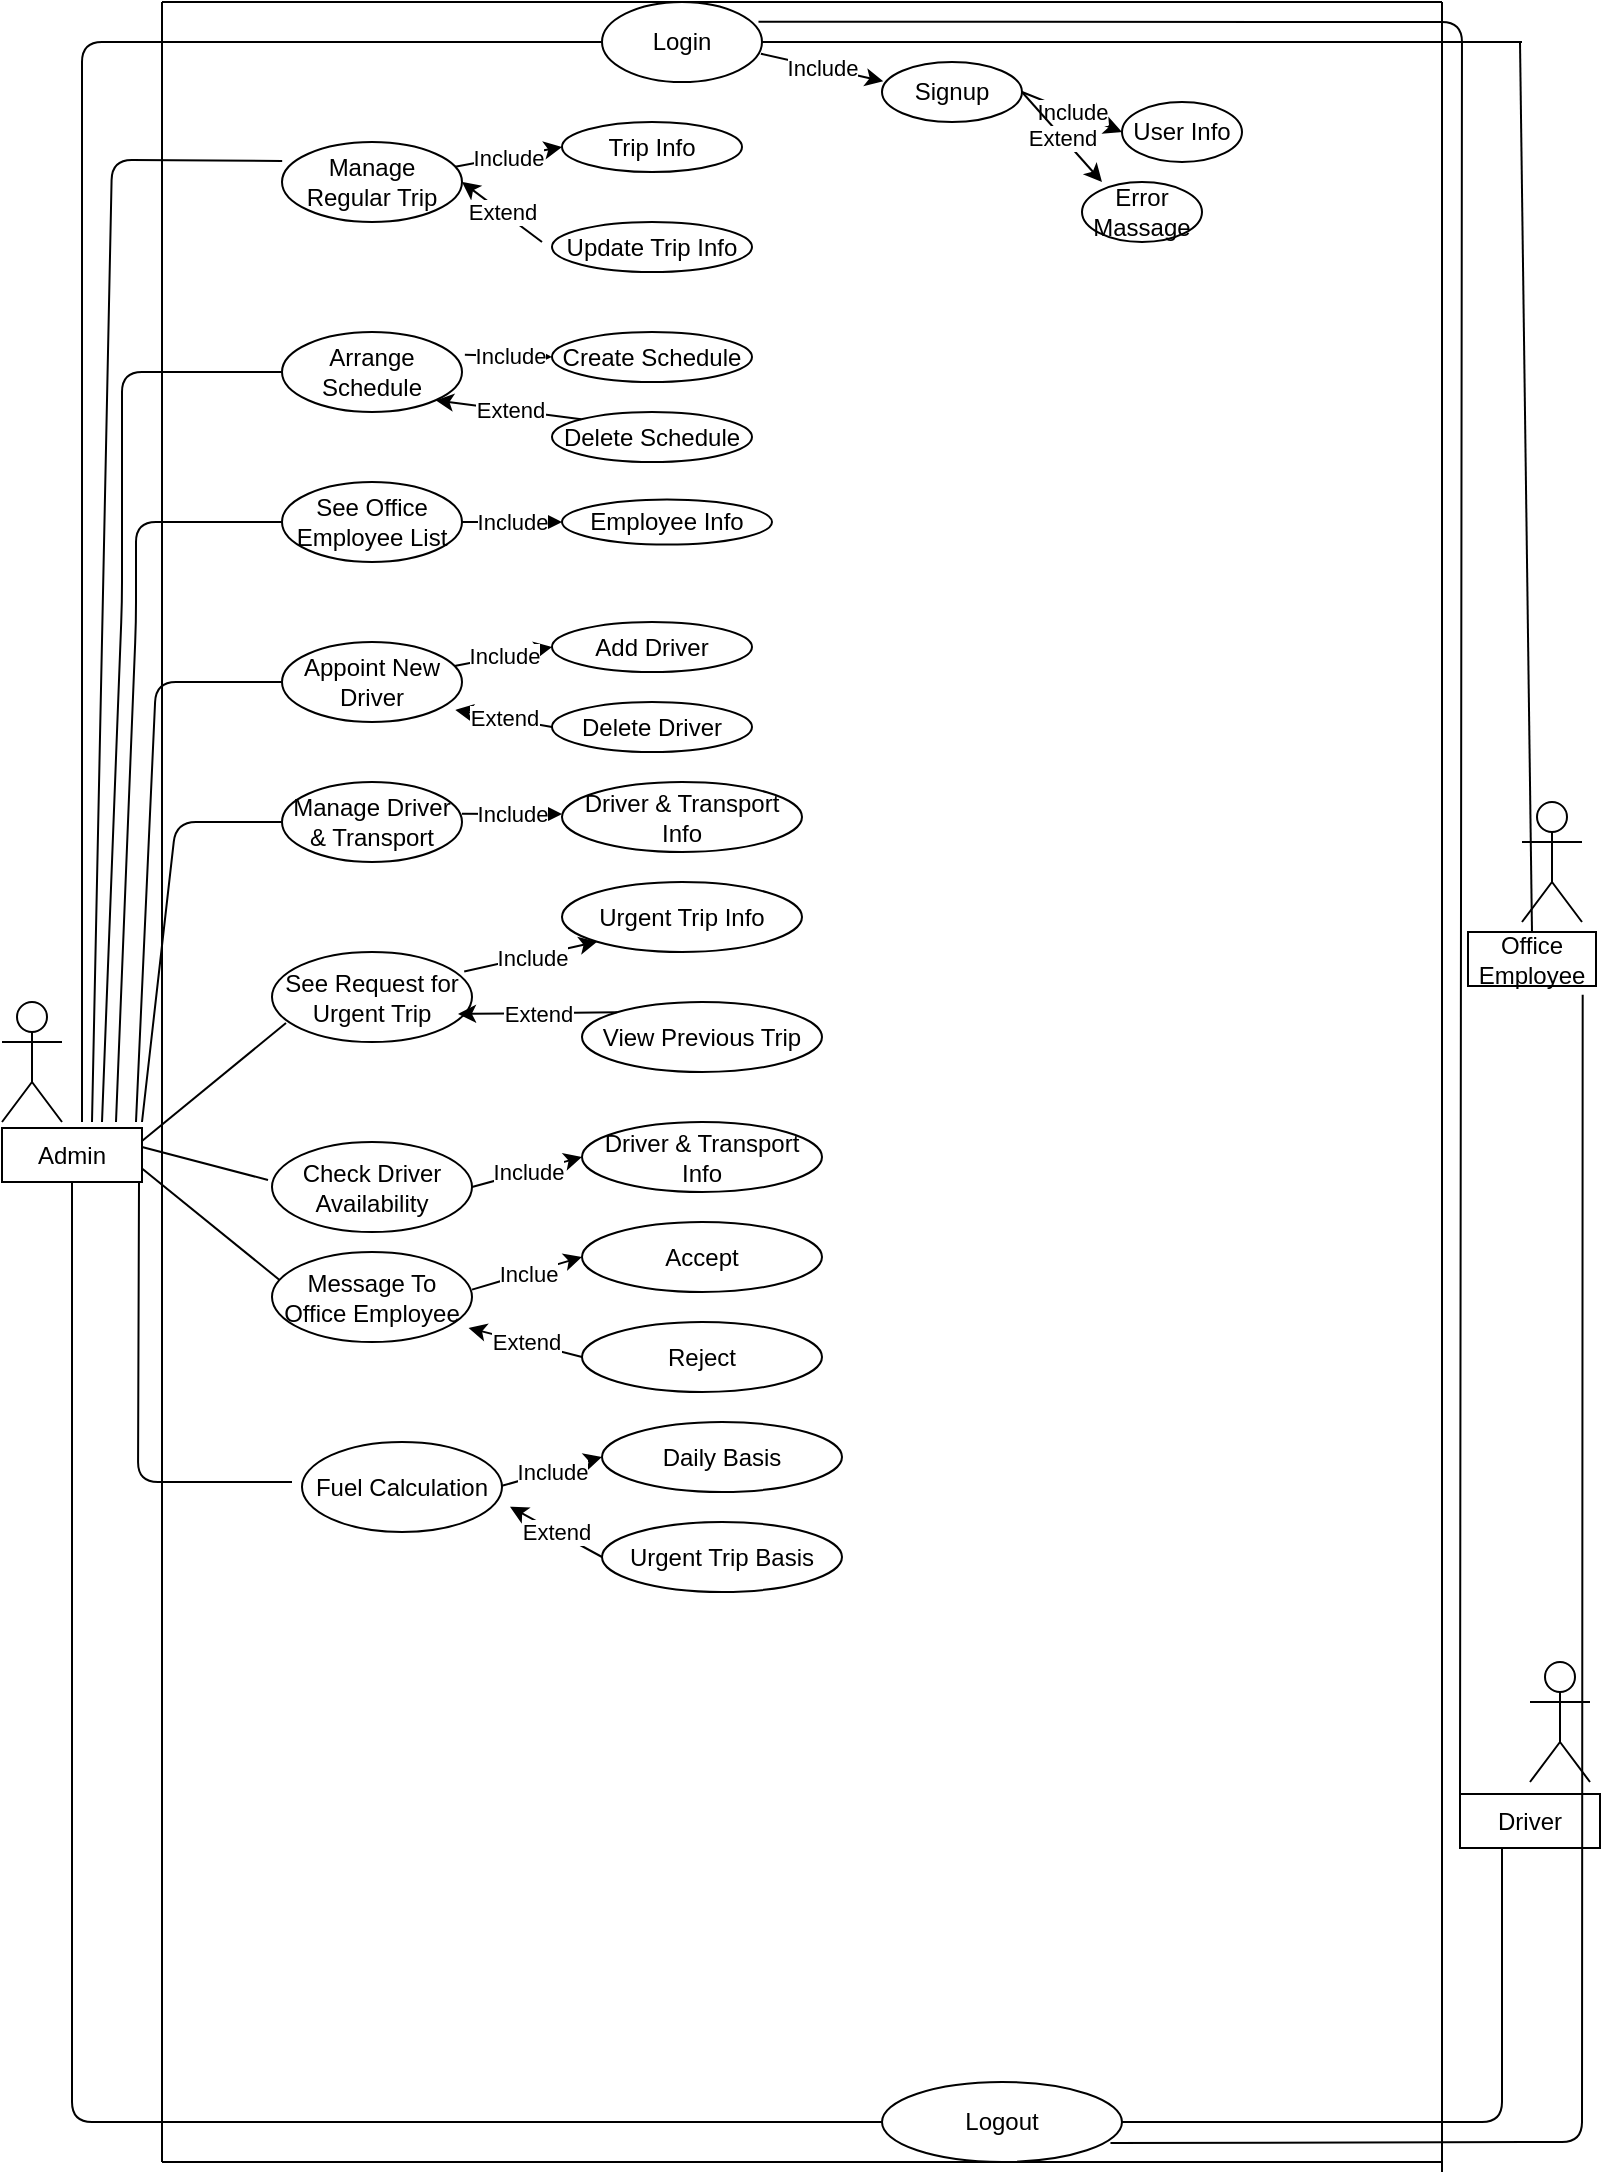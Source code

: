 <mxfile version="14.9.5" type="github">
  <diagram id="_Hke5c7gtm3ifdNGaI75" name="Page-1">
    <mxGraphModel dx="394" dy="681" grid="1" gridSize="10" guides="1" tooltips="1" connect="1" arrows="1" fold="1" page="1" pageScale="1" pageWidth="827" pageHeight="1169" math="0" shadow="0">
      <root>
        <mxCell id="0" />
        <mxCell id="1" parent="0" />
        <mxCell id="LA62-pf56U3Ix_v_cgrx-1" value="" style="shape=umlActor;verticalLabelPosition=bottom;verticalAlign=top;html=1;outlineConnect=0;" vertex="1" parent="1">
          <mxGeometry x="840" y="540" width="30" height="60" as="geometry" />
        </mxCell>
        <mxCell id="LA62-pf56U3Ix_v_cgrx-2" value="" style="shape=umlActor;verticalLabelPosition=bottom;verticalAlign=top;html=1;outlineConnect=0;" vertex="1" parent="1">
          <mxGeometry x="1600" y="440" width="30" height="60" as="geometry" />
        </mxCell>
        <mxCell id="LA62-pf56U3Ix_v_cgrx-3" value="" style="shape=umlActor;verticalLabelPosition=bottom;verticalAlign=top;html=1;outlineConnect=0;" vertex="1" parent="1">
          <mxGeometry x="1604" y="870" width="30" height="60" as="geometry" />
        </mxCell>
        <mxCell id="LA62-pf56U3Ix_v_cgrx-4" value="" style="endArrow=none;html=1;" edge="1" parent="1">
          <mxGeometry width="50" height="50" relative="1" as="geometry">
            <mxPoint x="920" y="1120" as="sourcePoint" />
            <mxPoint x="920" y="40" as="targetPoint" />
          </mxGeometry>
        </mxCell>
        <mxCell id="LA62-pf56U3Ix_v_cgrx-5" value="" style="endArrow=none;html=1;" edge="1" parent="1">
          <mxGeometry width="50" height="50" relative="1" as="geometry">
            <mxPoint x="920" y="40" as="sourcePoint" />
            <mxPoint x="1560" y="40" as="targetPoint" />
          </mxGeometry>
        </mxCell>
        <mxCell id="LA62-pf56U3Ix_v_cgrx-7" value="" style="endArrow=none;html=1;" edge="1" parent="1">
          <mxGeometry width="50" height="50" relative="1" as="geometry">
            <mxPoint x="920" y="1120" as="sourcePoint" />
            <mxPoint x="1560" y="1120" as="targetPoint" />
          </mxGeometry>
        </mxCell>
        <mxCell id="LA62-pf56U3Ix_v_cgrx-8" value="" style="endArrow=none;html=1;" edge="1" parent="1">
          <mxGeometry width="50" height="50" relative="1" as="geometry">
            <mxPoint x="1560" y="1125" as="sourcePoint" />
            <mxPoint x="1560" y="40" as="targetPoint" />
          </mxGeometry>
        </mxCell>
        <mxCell id="LA62-pf56U3Ix_v_cgrx-11" value="Admin" style="rounded=0;whiteSpace=wrap;html=1;" vertex="1" parent="1">
          <mxGeometry x="840" y="603" width="70" height="27" as="geometry" />
        </mxCell>
        <mxCell id="LA62-pf56U3Ix_v_cgrx-12" value="Office Employee" style="rounded=0;whiteSpace=wrap;html=1;" vertex="1" parent="1">
          <mxGeometry x="1573" y="505" width="64" height="27" as="geometry" />
        </mxCell>
        <mxCell id="LA62-pf56U3Ix_v_cgrx-13" value="Driver" style="rounded=0;whiteSpace=wrap;html=1;" vertex="1" parent="1">
          <mxGeometry x="1569" y="936" width="70" height="27" as="geometry" />
        </mxCell>
        <mxCell id="LA62-pf56U3Ix_v_cgrx-15" value="" style="endArrow=none;html=1;" edge="1" parent="1">
          <mxGeometry width="50" height="50" relative="1" as="geometry">
            <mxPoint x="1400" y="1100" as="sourcePoint" />
            <mxPoint x="1590" y="963" as="targetPoint" />
            <Array as="points">
              <mxPoint x="1590" y="1100" />
            </Array>
          </mxGeometry>
        </mxCell>
        <mxCell id="LA62-pf56U3Ix_v_cgrx-16" value="Logout" style="ellipse;whiteSpace=wrap;html=1;" vertex="1" parent="1">
          <mxGeometry x="1280" y="1080" width="120" height="40" as="geometry" />
        </mxCell>
        <mxCell id="LA62-pf56U3Ix_v_cgrx-17" value="" style="endArrow=none;html=1;" edge="1" parent="1" target="LA62-pf56U3Ix_v_cgrx-18">
          <mxGeometry width="50" height="50" relative="1" as="geometry">
            <mxPoint x="880" y="600" as="sourcePoint" />
            <mxPoint x="1200" y="60" as="targetPoint" />
            <Array as="points">
              <mxPoint x="880" y="60" />
            </Array>
          </mxGeometry>
        </mxCell>
        <mxCell id="LA62-pf56U3Ix_v_cgrx-18" value="Login" style="ellipse;whiteSpace=wrap;html=1;" vertex="1" parent="1">
          <mxGeometry x="1140" y="40" width="80" height="40" as="geometry" />
        </mxCell>
        <mxCell id="LA62-pf56U3Ix_v_cgrx-19" value="Signup" style="ellipse;whiteSpace=wrap;html=1;" vertex="1" parent="1">
          <mxGeometry x="1280" y="70" width="70" height="30" as="geometry" />
        </mxCell>
        <mxCell id="LA62-pf56U3Ix_v_cgrx-20" value="User Info" style="ellipse;whiteSpace=wrap;html=1;" vertex="1" parent="1">
          <mxGeometry x="1400" y="90" width="60" height="30" as="geometry" />
        </mxCell>
        <mxCell id="LA62-pf56U3Ix_v_cgrx-24" value="" style="endArrow=classic;html=1;exitX=0.993;exitY=0.646;exitDx=0;exitDy=0;exitPerimeter=0;entryX=0.009;entryY=0.321;entryDx=0;entryDy=0;entryPerimeter=0;" edge="1" parent="1" source="LA62-pf56U3Ix_v_cgrx-18" target="LA62-pf56U3Ix_v_cgrx-19">
          <mxGeometry relative="1" as="geometry">
            <mxPoint x="1230" y="80" as="sourcePoint" />
            <mxPoint x="1280" y="74" as="targetPoint" />
          </mxGeometry>
        </mxCell>
        <mxCell id="LA62-pf56U3Ix_v_cgrx-25" value="Include" style="edgeLabel;resizable=0;html=1;align=center;verticalAlign=middle;" connectable="0" vertex="1" parent="LA62-pf56U3Ix_v_cgrx-24">
          <mxGeometry relative="1" as="geometry" />
        </mxCell>
        <mxCell id="LA62-pf56U3Ix_v_cgrx-34" value="" style="endArrow=classic;html=1;exitX=1;exitY=0.5;exitDx=0;exitDy=0;entryX=0;entryY=0.5;entryDx=0;entryDy=0;" edge="1" parent="1" source="LA62-pf56U3Ix_v_cgrx-19" target="LA62-pf56U3Ix_v_cgrx-20">
          <mxGeometry relative="1" as="geometry">
            <mxPoint x="1360" y="90" as="sourcePoint" />
            <mxPoint x="1390" y="104" as="targetPoint" />
          </mxGeometry>
        </mxCell>
        <mxCell id="LA62-pf56U3Ix_v_cgrx-35" value="Include" style="edgeLabel;resizable=0;html=1;align=center;verticalAlign=middle;" connectable="0" vertex="1" parent="LA62-pf56U3Ix_v_cgrx-34">
          <mxGeometry relative="1" as="geometry" />
        </mxCell>
        <mxCell id="LA62-pf56U3Ix_v_cgrx-36" value="Error Massage" style="ellipse;whiteSpace=wrap;html=1;" vertex="1" parent="1">
          <mxGeometry x="1380" y="130" width="60" height="30" as="geometry" />
        </mxCell>
        <mxCell id="LA62-pf56U3Ix_v_cgrx-37" value="" style="endArrow=classic;html=1;exitX=1;exitY=0.5;exitDx=0;exitDy=0;" edge="1" parent="1" source="LA62-pf56U3Ix_v_cgrx-19">
          <mxGeometry relative="1" as="geometry">
            <mxPoint x="1350" y="85" as="sourcePoint" />
            <mxPoint x="1390" y="130" as="targetPoint" />
          </mxGeometry>
        </mxCell>
        <mxCell id="LA62-pf56U3Ix_v_cgrx-38" value="Extend" style="edgeLabel;resizable=0;html=1;align=center;verticalAlign=middle;" connectable="0" vertex="1" parent="LA62-pf56U3Ix_v_cgrx-37">
          <mxGeometry relative="1" as="geometry" />
        </mxCell>
        <mxCell id="LA62-pf56U3Ix_v_cgrx-39" value="" style="endArrow=none;html=1;exitX=0.5;exitY=0;exitDx=0;exitDy=0;" edge="1" parent="1" source="LA62-pf56U3Ix_v_cgrx-12">
          <mxGeometry width="50" height="50" relative="1" as="geometry">
            <mxPoint x="1580" y="505" as="sourcePoint" />
            <mxPoint x="1599" y="60" as="targetPoint" />
          </mxGeometry>
        </mxCell>
        <mxCell id="LA62-pf56U3Ix_v_cgrx-40" value="" style="endArrow=none;html=1;entryX=1;entryY=0.5;entryDx=0;entryDy=0;" edge="1" parent="1" target="LA62-pf56U3Ix_v_cgrx-18">
          <mxGeometry width="50" height="50" relative="1" as="geometry">
            <mxPoint x="1600" y="60" as="sourcePoint" />
            <mxPoint x="1450" y="130" as="targetPoint" />
          </mxGeometry>
        </mxCell>
        <mxCell id="LA62-pf56U3Ix_v_cgrx-42" value="" style="endArrow=none;html=1;entryX=0.001;entryY=0.237;entryDx=0;entryDy=0;entryPerimeter=0;" edge="1" parent="1" target="LA62-pf56U3Ix_v_cgrx-43">
          <mxGeometry width="50" height="50" relative="1" as="geometry">
            <mxPoint x="885" y="600" as="sourcePoint" />
            <mxPoint x="985" y="100" as="targetPoint" />
            <Array as="points">
              <mxPoint x="895" y="119" />
            </Array>
          </mxGeometry>
        </mxCell>
        <mxCell id="LA62-pf56U3Ix_v_cgrx-43" value="Manage Regular Trip" style="ellipse;whiteSpace=wrap;html=1;" vertex="1" parent="1">
          <mxGeometry x="980" y="110" width="90" height="40" as="geometry" />
        </mxCell>
        <mxCell id="LA62-pf56U3Ix_v_cgrx-44" value="" style="endArrow=none;html=1;entryX=0;entryY=0.5;entryDx=0;entryDy=0;" edge="1" parent="1" target="LA62-pf56U3Ix_v_cgrx-45">
          <mxGeometry width="50" height="50" relative="1" as="geometry">
            <mxPoint x="890.0" y="600" as="sourcePoint" />
            <mxPoint x="970" y="160" as="targetPoint" />
            <Array as="points">
              <mxPoint x="900" y="340" />
              <mxPoint x="900" y="225" />
            </Array>
          </mxGeometry>
        </mxCell>
        <mxCell id="LA62-pf56U3Ix_v_cgrx-45" value="Arrange Schedule" style="ellipse;whiteSpace=wrap;html=1;" vertex="1" parent="1">
          <mxGeometry x="980" y="205" width="90" height="40" as="geometry" />
        </mxCell>
        <mxCell id="LA62-pf56U3Ix_v_cgrx-46" value="Trip Info" style="ellipse;whiteSpace=wrap;html=1;" vertex="1" parent="1">
          <mxGeometry x="1120" y="100" width="90" height="25" as="geometry" />
        </mxCell>
        <mxCell id="LA62-pf56U3Ix_v_cgrx-47" value="Update Trip Info" style="ellipse;whiteSpace=wrap;html=1;" vertex="1" parent="1">
          <mxGeometry x="1115" y="150" width="100" height="25" as="geometry" />
        </mxCell>
        <mxCell id="LA62-pf56U3Ix_v_cgrx-50" value="" style="endArrow=classic;html=1;entryX=0;entryY=0.5;entryDx=0;entryDy=0;" edge="1" parent="1" source="LA62-pf56U3Ix_v_cgrx-43" target="LA62-pf56U3Ix_v_cgrx-46">
          <mxGeometry relative="1" as="geometry">
            <mxPoint x="1070" y="100" as="sourcePoint" />
            <mxPoint x="1120" y="100" as="targetPoint" />
          </mxGeometry>
        </mxCell>
        <mxCell id="LA62-pf56U3Ix_v_cgrx-51" value="Include" style="edgeLabel;resizable=0;html=1;align=center;verticalAlign=middle;" connectable="0" vertex="1" parent="LA62-pf56U3Ix_v_cgrx-50">
          <mxGeometry relative="1" as="geometry" />
        </mxCell>
        <mxCell id="LA62-pf56U3Ix_v_cgrx-55" value="" style="endArrow=classic;html=1;entryX=1;entryY=0.5;entryDx=0;entryDy=0;" edge="1" parent="1" target="LA62-pf56U3Ix_v_cgrx-43">
          <mxGeometry relative="1" as="geometry">
            <mxPoint x="1110" y="160" as="sourcePoint" />
            <mxPoint x="1060" y="110" as="targetPoint" />
          </mxGeometry>
        </mxCell>
        <mxCell id="LA62-pf56U3Ix_v_cgrx-56" value="Extend" style="edgeLabel;resizable=0;html=1;align=center;verticalAlign=middle;" connectable="0" vertex="1" parent="LA62-pf56U3Ix_v_cgrx-55">
          <mxGeometry relative="1" as="geometry" />
        </mxCell>
        <mxCell id="LA62-pf56U3Ix_v_cgrx-57" value="See Office Employee List" style="ellipse;whiteSpace=wrap;html=1;" vertex="1" parent="1">
          <mxGeometry x="980" y="280" width="90" height="40" as="geometry" />
        </mxCell>
        <mxCell id="LA62-pf56U3Ix_v_cgrx-58" value="" style="endArrow=none;html=1;entryX=0;entryY=0.5;entryDx=0;entryDy=0;" edge="1" parent="1" target="LA62-pf56U3Ix_v_cgrx-57">
          <mxGeometry width="50" height="50" relative="1" as="geometry">
            <mxPoint x="897" y="600" as="sourcePoint" />
            <mxPoint x="977.0" y="220" as="targetPoint" />
            <Array as="points">
              <mxPoint x="907" y="350" />
              <mxPoint x="907" y="300" />
            </Array>
          </mxGeometry>
        </mxCell>
        <mxCell id="LA62-pf56U3Ix_v_cgrx-59" value="" style="endArrow=none;html=1;entryX=0.5;entryY=1;entryDx=0;entryDy=0;exitX=0;exitY=0.5;exitDx=0;exitDy=0;" edge="1" parent="1" source="LA62-pf56U3Ix_v_cgrx-16" target="LA62-pf56U3Ix_v_cgrx-11">
          <mxGeometry width="50" height="50" relative="1" as="geometry">
            <mxPoint x="875" y="1100" as="sourcePoint" />
            <mxPoint x="1390" y="670" as="targetPoint" />
            <Array as="points">
              <mxPoint x="875" y="1100" />
            </Array>
          </mxGeometry>
        </mxCell>
        <mxCell id="LA62-pf56U3Ix_v_cgrx-60" value="" style="endArrow=none;html=1;entryX=0.896;entryY=1.163;entryDx=0;entryDy=0;entryPerimeter=0;exitX=0.952;exitY=0.763;exitDx=0;exitDy=0;exitPerimeter=0;" edge="1" parent="1" source="LA62-pf56U3Ix_v_cgrx-16" target="LA62-pf56U3Ix_v_cgrx-12">
          <mxGeometry width="50" height="50" relative="1" as="geometry">
            <mxPoint x="1395" y="1110" as="sourcePoint" />
            <mxPoint x="1390" y="670" as="targetPoint" />
            <Array as="points">
              <mxPoint x="1630" y="1110" />
            </Array>
          </mxGeometry>
        </mxCell>
        <mxCell id="LA62-pf56U3Ix_v_cgrx-61" value="" style="endArrow=none;html=1;exitX=0;exitY=0;exitDx=0;exitDy=0;entryX=0.978;entryY=0.246;entryDx=0;entryDy=0;entryPerimeter=0;" edge="1" parent="1" source="LA62-pf56U3Ix_v_cgrx-13" target="LA62-pf56U3Ix_v_cgrx-18">
          <mxGeometry width="50" height="50" relative="1" as="geometry">
            <mxPoint x="1580" y="930" as="sourcePoint" />
            <mxPoint x="1280" y="280" as="targetPoint" />
            <Array as="points">
              <mxPoint x="1570" y="50" />
            </Array>
          </mxGeometry>
        </mxCell>
        <mxCell id="LA62-pf56U3Ix_v_cgrx-62" value="Create Schedule" style="ellipse;whiteSpace=wrap;html=1;" vertex="1" parent="1">
          <mxGeometry x="1115" y="205" width="100" height="25" as="geometry" />
        </mxCell>
        <mxCell id="LA62-pf56U3Ix_v_cgrx-63" value="Delete Schedule" style="ellipse;whiteSpace=wrap;html=1;" vertex="1" parent="1">
          <mxGeometry x="1115" y="245" width="100" height="25" as="geometry" />
        </mxCell>
        <mxCell id="LA62-pf56U3Ix_v_cgrx-66" value="" style="endArrow=classic;html=1;entryX=0;entryY=0.5;entryDx=0;entryDy=0;exitX=1.016;exitY=0.285;exitDx=0;exitDy=0;exitPerimeter=0;" edge="1" parent="1" source="LA62-pf56U3Ix_v_cgrx-45" target="LA62-pf56U3Ix_v_cgrx-62">
          <mxGeometry relative="1" as="geometry">
            <mxPoint x="1070" y="170" as="sourcePoint" />
            <mxPoint x="1170" y="170" as="targetPoint" />
          </mxGeometry>
        </mxCell>
        <mxCell id="LA62-pf56U3Ix_v_cgrx-67" value="Include" style="edgeLabel;resizable=0;html=1;align=center;verticalAlign=middle;" connectable="0" vertex="1" parent="LA62-pf56U3Ix_v_cgrx-66">
          <mxGeometry relative="1" as="geometry" />
        </mxCell>
        <mxCell id="LA62-pf56U3Ix_v_cgrx-68" value="" style="endArrow=classic;html=1;exitX=0;exitY=0;exitDx=0;exitDy=0;entryX=1;entryY=1;entryDx=0;entryDy=0;" edge="1" parent="1" source="LA62-pf56U3Ix_v_cgrx-63" target="LA62-pf56U3Ix_v_cgrx-45">
          <mxGeometry relative="1" as="geometry">
            <mxPoint x="1080" y="210" as="sourcePoint" />
            <mxPoint x="1060" y="180" as="targetPoint" />
          </mxGeometry>
        </mxCell>
        <mxCell id="LA62-pf56U3Ix_v_cgrx-69" value="Extend" style="edgeLabel;resizable=0;html=1;align=center;verticalAlign=middle;" connectable="0" vertex="1" parent="LA62-pf56U3Ix_v_cgrx-68">
          <mxGeometry relative="1" as="geometry" />
        </mxCell>
        <mxCell id="LA62-pf56U3Ix_v_cgrx-70" value="Employee Info" style="ellipse;whiteSpace=wrap;html=1;" vertex="1" parent="1">
          <mxGeometry x="1120" y="288.75" width="105" height="22.5" as="geometry" />
        </mxCell>
        <mxCell id="LA62-pf56U3Ix_v_cgrx-71" value="Add Driver" style="ellipse;whiteSpace=wrap;html=1;" vertex="1" parent="1">
          <mxGeometry x="1115" y="350" width="100" height="25" as="geometry" />
        </mxCell>
        <mxCell id="LA62-pf56U3Ix_v_cgrx-72" value="" style="endArrow=classic;html=1;entryX=0;entryY=0.5;entryDx=0;entryDy=0;exitX=1;exitY=0.5;exitDx=0;exitDy=0;" edge="1" parent="1" source="LA62-pf56U3Ix_v_cgrx-57" target="LA62-pf56U3Ix_v_cgrx-70">
          <mxGeometry relative="1" as="geometry">
            <mxPoint x="1070" y="230" as="sourcePoint" />
            <mxPoint x="1170" y="230" as="targetPoint" />
          </mxGeometry>
        </mxCell>
        <mxCell id="LA62-pf56U3Ix_v_cgrx-73" value="Include" style="edgeLabel;resizable=0;html=1;align=center;verticalAlign=middle;" connectable="0" vertex="1" parent="LA62-pf56U3Ix_v_cgrx-72">
          <mxGeometry relative="1" as="geometry" />
        </mxCell>
        <mxCell id="LA62-pf56U3Ix_v_cgrx-75" value="Appoint New Driver" style="ellipse;whiteSpace=wrap;html=1;" vertex="1" parent="1">
          <mxGeometry x="980" y="360" width="90" height="40" as="geometry" />
        </mxCell>
        <mxCell id="LA62-pf56U3Ix_v_cgrx-76" value="" style="endArrow=none;html=1;entryX=0;entryY=0.5;entryDx=0;entryDy=0;" edge="1" parent="1" target="LA62-pf56U3Ix_v_cgrx-75">
          <mxGeometry width="50" height="50" relative="1" as="geometry">
            <mxPoint x="907" y="600" as="sourcePoint" />
            <mxPoint x="987.0" y="230" as="targetPoint" />
            <Array as="points">
              <mxPoint x="917" y="380" />
            </Array>
          </mxGeometry>
        </mxCell>
        <mxCell id="LA62-pf56U3Ix_v_cgrx-77" value="Delete Driver" style="ellipse;whiteSpace=wrap;html=1;" vertex="1" parent="1">
          <mxGeometry x="1115" y="390" width="100" height="25" as="geometry" />
        </mxCell>
        <mxCell id="LA62-pf56U3Ix_v_cgrx-78" value="" style="endArrow=classic;html=1;entryX=0;entryY=0.5;entryDx=0;entryDy=0;" edge="1" parent="1" source="LA62-pf56U3Ix_v_cgrx-75" target="LA62-pf56U3Ix_v_cgrx-71">
          <mxGeometry relative="1" as="geometry">
            <mxPoint x="1070" y="285" as="sourcePoint" />
            <mxPoint x="1170" y="285" as="targetPoint" />
          </mxGeometry>
        </mxCell>
        <mxCell id="LA62-pf56U3Ix_v_cgrx-79" value="Include" style="edgeLabel;resizable=0;html=1;align=center;verticalAlign=middle;" connectable="0" vertex="1" parent="LA62-pf56U3Ix_v_cgrx-78">
          <mxGeometry relative="1" as="geometry" />
        </mxCell>
        <mxCell id="LA62-pf56U3Ix_v_cgrx-80" value="" style="endArrow=classic;html=1;entryX=0.963;entryY=0.849;entryDx=0;entryDy=0;entryPerimeter=0;exitX=0;exitY=0.5;exitDx=0;exitDy=0;" edge="1" parent="1" source="LA62-pf56U3Ix_v_cgrx-77" target="LA62-pf56U3Ix_v_cgrx-75">
          <mxGeometry relative="1" as="geometry">
            <mxPoint x="1050" y="310" as="sourcePoint" />
            <mxPoint x="1150" y="310" as="targetPoint" />
          </mxGeometry>
        </mxCell>
        <mxCell id="LA62-pf56U3Ix_v_cgrx-81" value="Extend" style="edgeLabel;resizable=0;html=1;align=center;verticalAlign=middle;" connectable="0" vertex="1" parent="LA62-pf56U3Ix_v_cgrx-80">
          <mxGeometry relative="1" as="geometry" />
        </mxCell>
        <mxCell id="LA62-pf56U3Ix_v_cgrx-82" value="Manage Driver &amp;amp; Transport" style="ellipse;whiteSpace=wrap;html=1;" vertex="1" parent="1">
          <mxGeometry x="980" y="430" width="90" height="40" as="geometry" />
        </mxCell>
        <mxCell id="LA62-pf56U3Ix_v_cgrx-83" value="" style="endArrow=none;html=1;entryX=0;entryY=0.5;entryDx=0;entryDy=0;" edge="1" parent="1" target="LA62-pf56U3Ix_v_cgrx-82">
          <mxGeometry width="50" height="50" relative="1" as="geometry">
            <mxPoint x="910" y="600" as="sourcePoint" />
            <mxPoint x="990.0" y="300" as="targetPoint" />
            <Array as="points">
              <mxPoint x="927" y="450" />
            </Array>
          </mxGeometry>
        </mxCell>
        <mxCell id="LA62-pf56U3Ix_v_cgrx-84" value="Driver &amp;amp; Transport Info" style="ellipse;whiteSpace=wrap;html=1;" vertex="1" parent="1">
          <mxGeometry x="1120" y="430" width="120" height="35" as="geometry" />
        </mxCell>
        <mxCell id="LA62-pf56U3Ix_v_cgrx-85" value="" style="endArrow=classic;html=1;" edge="1" parent="1">
          <mxGeometry relative="1" as="geometry">
            <mxPoint x="1070" y="445.91" as="sourcePoint" />
            <mxPoint x="1120" y="446" as="targetPoint" />
          </mxGeometry>
        </mxCell>
        <mxCell id="LA62-pf56U3Ix_v_cgrx-86" value="Include" style="edgeLabel;resizable=0;html=1;align=center;verticalAlign=middle;" connectable="0" vertex="1" parent="LA62-pf56U3Ix_v_cgrx-85">
          <mxGeometry relative="1" as="geometry" />
        </mxCell>
        <mxCell id="LA62-pf56U3Ix_v_cgrx-89" value="" style="endArrow=none;html=1;exitX=1;exitY=0.5;exitDx=0;exitDy=0;entryX=0.07;entryY=0.79;entryDx=0;entryDy=0;entryPerimeter=0;" edge="1" parent="1" target="LA62-pf56U3Ix_v_cgrx-90">
          <mxGeometry width="50" height="50" relative="1" as="geometry">
            <mxPoint x="910.0" y="609.5" as="sourcePoint" />
            <mxPoint x="980" y="560" as="targetPoint" />
          </mxGeometry>
        </mxCell>
        <mxCell id="LA62-pf56U3Ix_v_cgrx-90" value="See Request for Urgent Trip" style="ellipse;whiteSpace=wrap;html=1;" vertex="1" parent="1">
          <mxGeometry x="975" y="515" width="100" height="45" as="geometry" />
        </mxCell>
        <mxCell id="LA62-pf56U3Ix_v_cgrx-91" value="Urgent Trip Info" style="ellipse;whiteSpace=wrap;html=1;" vertex="1" parent="1">
          <mxGeometry x="1120" y="480" width="120" height="35" as="geometry" />
        </mxCell>
        <mxCell id="LA62-pf56U3Ix_v_cgrx-92" value="View Previous Trip" style="ellipse;whiteSpace=wrap;html=1;" vertex="1" parent="1">
          <mxGeometry x="1130" y="540" width="120" height="35" as="geometry" />
        </mxCell>
        <mxCell id="LA62-pf56U3Ix_v_cgrx-93" value="" style="endArrow=classic;html=1;entryX=0;entryY=1;entryDx=0;entryDy=0;exitX=0.961;exitY=0.217;exitDx=0;exitDy=0;exitPerimeter=0;" edge="1" parent="1" source="LA62-pf56U3Ix_v_cgrx-90" target="LA62-pf56U3Ix_v_cgrx-91">
          <mxGeometry relative="1" as="geometry">
            <mxPoint x="1080" y="590" as="sourcePoint" />
            <mxPoint x="1180" y="590" as="targetPoint" />
          </mxGeometry>
        </mxCell>
        <mxCell id="LA62-pf56U3Ix_v_cgrx-94" value="Include" style="edgeLabel;resizable=0;html=1;align=center;verticalAlign=middle;" connectable="0" vertex="1" parent="LA62-pf56U3Ix_v_cgrx-93">
          <mxGeometry relative="1" as="geometry" />
        </mxCell>
        <mxCell id="LA62-pf56U3Ix_v_cgrx-95" value="" style="endArrow=classic;html=1;exitX=0;exitY=0;exitDx=0;exitDy=0;" edge="1" parent="1" source="LA62-pf56U3Ix_v_cgrx-92">
          <mxGeometry relative="1" as="geometry">
            <mxPoint x="1320" y="690" as="sourcePoint" />
            <mxPoint x="1068" y="546" as="targetPoint" />
          </mxGeometry>
        </mxCell>
        <mxCell id="LA62-pf56U3Ix_v_cgrx-96" value="Extend" style="edgeLabel;resizable=0;html=1;align=center;verticalAlign=middle;" connectable="0" vertex="1" parent="LA62-pf56U3Ix_v_cgrx-95">
          <mxGeometry relative="1" as="geometry" />
        </mxCell>
        <mxCell id="LA62-pf56U3Ix_v_cgrx-98" value="" style="endArrow=none;html=1;exitX=1;exitY=0.5;exitDx=0;exitDy=0;" edge="1" parent="1">
          <mxGeometry width="50" height="50" relative="1" as="geometry">
            <mxPoint x="910.0" y="612.5" as="sourcePoint" />
            <mxPoint x="973" y="629" as="targetPoint" />
          </mxGeometry>
        </mxCell>
        <mxCell id="LA62-pf56U3Ix_v_cgrx-99" value="Check Driver Availability" style="ellipse;whiteSpace=wrap;html=1;" vertex="1" parent="1">
          <mxGeometry x="975" y="610" width="100" height="45" as="geometry" />
        </mxCell>
        <mxCell id="LA62-pf56U3Ix_v_cgrx-100" value="Driver &amp;amp; Transport Info" style="ellipse;whiteSpace=wrap;html=1;" vertex="1" parent="1">
          <mxGeometry x="1130" y="600" width="120" height="35" as="geometry" />
        </mxCell>
        <mxCell id="LA62-pf56U3Ix_v_cgrx-102" value="" style="endArrow=classic;html=1;entryX=0;entryY=0.5;entryDx=0;entryDy=0;exitX=1;exitY=0.5;exitDx=0;exitDy=0;" edge="1" parent="1" source="LA62-pf56U3Ix_v_cgrx-99" target="LA62-pf56U3Ix_v_cgrx-100">
          <mxGeometry relative="1" as="geometry">
            <mxPoint x="1075" y="610" as="sourcePoint" />
            <mxPoint x="1130" y="610" as="targetPoint" />
          </mxGeometry>
        </mxCell>
        <mxCell id="LA62-pf56U3Ix_v_cgrx-103" value="Include" style="edgeLabel;resizable=0;html=1;align=center;verticalAlign=middle;" connectable="0" vertex="1" parent="LA62-pf56U3Ix_v_cgrx-102">
          <mxGeometry relative="1" as="geometry" />
        </mxCell>
        <mxCell id="LA62-pf56U3Ix_v_cgrx-104" value="" style="endArrow=none;html=1;exitX=1;exitY=0.75;exitDx=0;exitDy=0;entryX=0.05;entryY=0.333;entryDx=0;entryDy=0;entryPerimeter=0;" edge="1" parent="1" source="LA62-pf56U3Ix_v_cgrx-11" target="LA62-pf56U3Ix_v_cgrx-105">
          <mxGeometry width="50" height="50" relative="1" as="geometry">
            <mxPoint x="1340" y="730" as="sourcePoint" />
            <mxPoint x="970" y="670" as="targetPoint" />
          </mxGeometry>
        </mxCell>
        <mxCell id="LA62-pf56U3Ix_v_cgrx-105" value="Message To Office Employee" style="ellipse;whiteSpace=wrap;html=1;" vertex="1" parent="1">
          <mxGeometry x="975" y="665" width="100" height="45" as="geometry" />
        </mxCell>
        <mxCell id="LA62-pf56U3Ix_v_cgrx-106" value="Accept" style="ellipse;whiteSpace=wrap;html=1;" vertex="1" parent="1">
          <mxGeometry x="1130" y="650" width="120" height="35" as="geometry" />
        </mxCell>
        <mxCell id="LA62-pf56U3Ix_v_cgrx-107" value="Reject" style="ellipse;whiteSpace=wrap;html=1;" vertex="1" parent="1">
          <mxGeometry x="1130" y="700" width="120" height="35" as="geometry" />
        </mxCell>
        <mxCell id="LA62-pf56U3Ix_v_cgrx-108" value="" style="endArrow=classic;html=1;entryX=0;entryY=0.5;entryDx=0;entryDy=0;" edge="1" parent="1" target="LA62-pf56U3Ix_v_cgrx-106">
          <mxGeometry relative="1" as="geometry">
            <mxPoint x="1075" y="683.82" as="sourcePoint" />
            <mxPoint x="1175" y="683.82" as="targetPoint" />
          </mxGeometry>
        </mxCell>
        <mxCell id="LA62-pf56U3Ix_v_cgrx-109" value="Inclue" style="edgeLabel;resizable=0;html=1;align=center;verticalAlign=middle;" connectable="0" vertex="1" parent="LA62-pf56U3Ix_v_cgrx-108">
          <mxGeometry relative="1" as="geometry" />
        </mxCell>
        <mxCell id="LA62-pf56U3Ix_v_cgrx-110" value="" style="endArrow=classic;html=1;entryX=0.983;entryY=0.844;entryDx=0;entryDy=0;entryPerimeter=0;exitX=0;exitY=0.5;exitDx=0;exitDy=0;" edge="1" parent="1" source="LA62-pf56U3Ix_v_cgrx-107" target="LA62-pf56U3Ix_v_cgrx-105">
          <mxGeometry relative="1" as="geometry">
            <mxPoint x="1320" y="720" as="sourcePoint" />
            <mxPoint x="1420" y="720" as="targetPoint" />
          </mxGeometry>
        </mxCell>
        <mxCell id="LA62-pf56U3Ix_v_cgrx-111" value="Extend" style="edgeLabel;resizable=0;html=1;align=center;verticalAlign=middle;" connectable="0" vertex="1" parent="LA62-pf56U3Ix_v_cgrx-110">
          <mxGeometry relative="1" as="geometry" />
        </mxCell>
        <mxCell id="LA62-pf56U3Ix_v_cgrx-112" value="" style="endArrow=none;html=1;exitX=0.75;exitY=1;exitDx=0;exitDy=0;" edge="1" parent="1">
          <mxGeometry width="50" height="50" relative="1" as="geometry">
            <mxPoint x="908.5" y="630" as="sourcePoint" />
            <mxPoint x="985" y="780" as="targetPoint" />
            <Array as="points">
              <mxPoint x="908" y="780" />
            </Array>
          </mxGeometry>
        </mxCell>
        <mxCell id="LA62-pf56U3Ix_v_cgrx-113" value="Fuel Calculation" style="ellipse;whiteSpace=wrap;html=1;" vertex="1" parent="1">
          <mxGeometry x="990" y="760" width="100" height="45" as="geometry" />
        </mxCell>
        <mxCell id="LA62-pf56U3Ix_v_cgrx-114" value="Daily Basis" style="ellipse;whiteSpace=wrap;html=1;" vertex="1" parent="1">
          <mxGeometry x="1140" y="750" width="120" height="35" as="geometry" />
        </mxCell>
        <mxCell id="LA62-pf56U3Ix_v_cgrx-115" value="Urgent Trip Basis" style="ellipse;whiteSpace=wrap;html=1;" vertex="1" parent="1">
          <mxGeometry x="1140" y="800" width="120" height="35" as="geometry" />
        </mxCell>
        <mxCell id="LA62-pf56U3Ix_v_cgrx-116" value="" style="endArrow=classic;html=1;entryX=0;entryY=0.5;entryDx=0;entryDy=0;" edge="1" parent="1" target="LA62-pf56U3Ix_v_cgrx-114">
          <mxGeometry relative="1" as="geometry">
            <mxPoint x="1090" y="781.91" as="sourcePoint" />
            <mxPoint x="1140" y="780" as="targetPoint" />
          </mxGeometry>
        </mxCell>
        <mxCell id="LA62-pf56U3Ix_v_cgrx-117" value="Include" style="edgeLabel;resizable=0;html=1;align=center;verticalAlign=middle;" connectable="0" vertex="1" parent="LA62-pf56U3Ix_v_cgrx-116">
          <mxGeometry relative="1" as="geometry" />
        </mxCell>
        <mxCell id="LA62-pf56U3Ix_v_cgrx-118" value="" style="endArrow=classic;html=1;entryX=1.04;entryY=0.72;entryDx=0;entryDy=0;entryPerimeter=0;exitX=0;exitY=0.5;exitDx=0;exitDy=0;" edge="1" parent="1" source="LA62-pf56U3Ix_v_cgrx-115" target="LA62-pf56U3Ix_v_cgrx-113">
          <mxGeometry relative="1" as="geometry">
            <mxPoint x="1090" y="816.91" as="sourcePoint" />
            <mxPoint x="1190" y="816.91" as="targetPoint" />
          </mxGeometry>
        </mxCell>
        <mxCell id="LA62-pf56U3Ix_v_cgrx-119" value="Extend" style="edgeLabel;resizable=0;html=1;align=center;verticalAlign=middle;" connectable="0" vertex="1" parent="LA62-pf56U3Ix_v_cgrx-118">
          <mxGeometry relative="1" as="geometry" />
        </mxCell>
      </root>
    </mxGraphModel>
  </diagram>
</mxfile>
